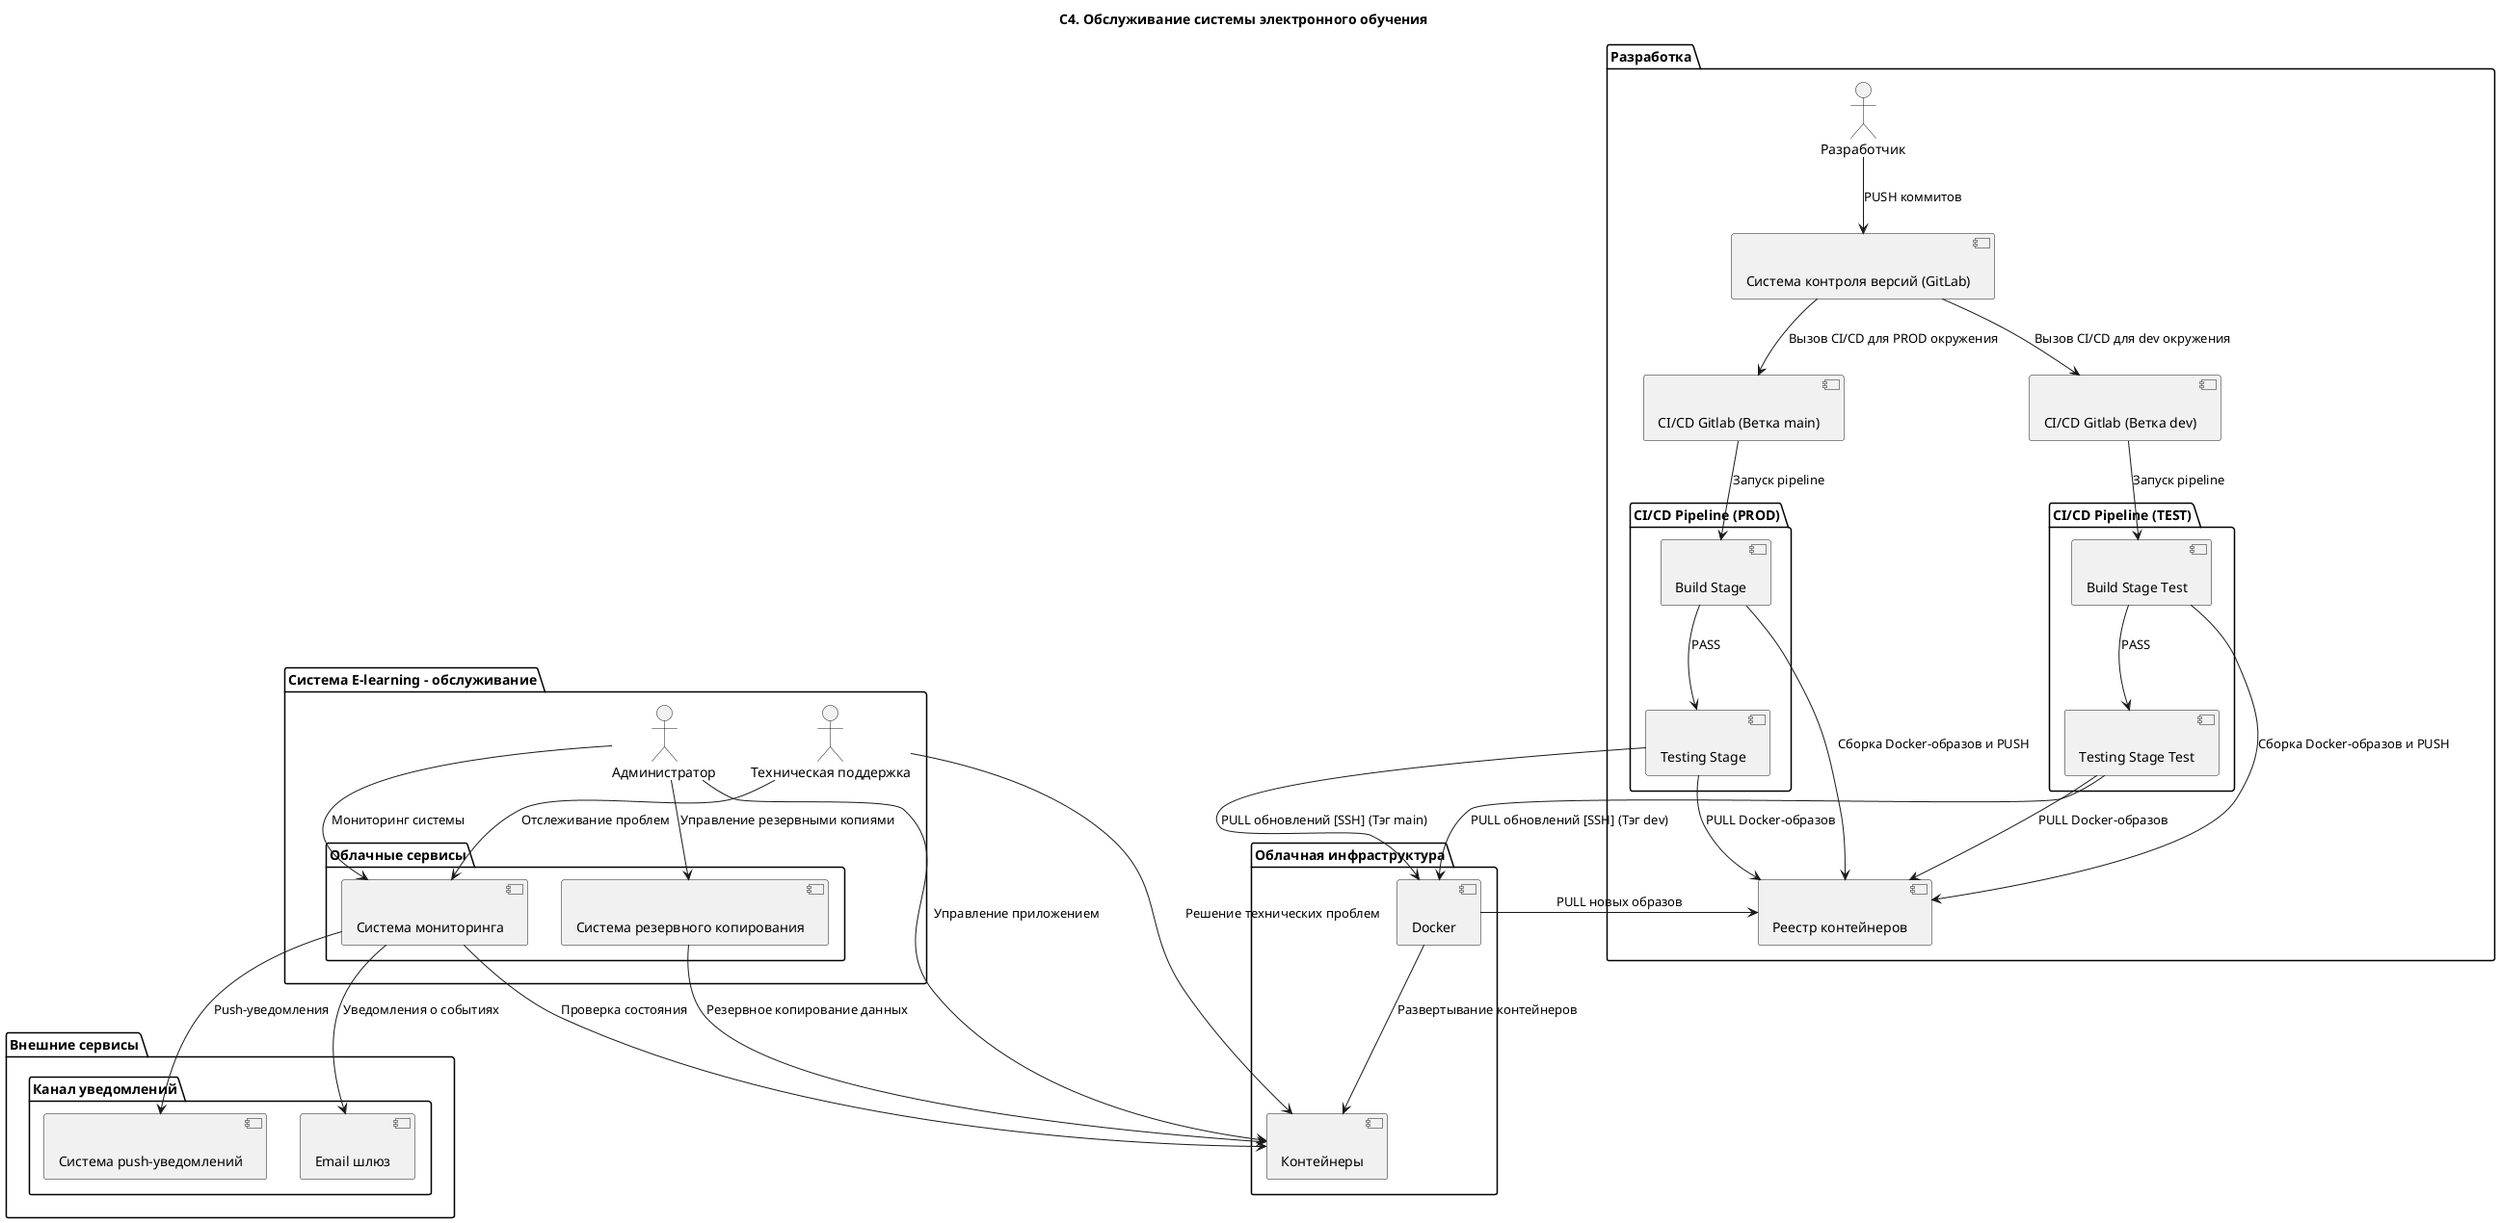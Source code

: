 @startuml

title "C4. Обслуживание системы электронного обучения"

package "Облачная инфраструктура" as cloud_infra {
  [Docker] as docker << (C, #FFAAAA) >>
  [Контейнеры] as containers << (C, #FFAAAA) >>
}

package "Система E-learning - обслуживание" as maintenance {
    actor "Администратор" as admin
    actor "Техническая поддержка" as tech_support
    package "Облачные сервисы" as cloud_services {
      [Система мониторинга] as monitoring_service << (C, #FFAAAA) >>
      [Система резервного копирования] as backup_service << (C, #FFAAAA) >>
    }
}

package "Внешние сервисы" as external_services {
    package "Канал уведомлений" as notifications {
        [Email шлюз] as email_service << (C, #FFAAAA) >>
        [Система push-уведомлений] as push_service << (C, #FFAAAA) >>
    }
}

package "Разработка" as development {
    actor "Разработчик" as developer
    [Система контроля версий (GitLab)] as vcs << (C, #FFAAAA) >>
    [CI/CD Gitlab (Ветка main)] as cicd << (C, #FFAAAA) >>
    [CI/CD Gitlab (Ветка dev)] as cicdtest << (C, #FFAAAA) >>

    package "CI/CD Pipeline (PROD)" as build {
      [Build Stage] as build_stage << (C, #FFAAAA) >>
      [Testing Stage] as testing_stage << (C, #FFAAAA) >>
    }
    package "CI/CD Pipeline (TEST)" as build_test {
      [Build Stage Test] as build_stage_test << (C, #FFAAAA) >>
      [Testing Stage Test] as testing_stage_test << (C, #FFAAAA) >>
    }
    
    [Реестр контейнеров] as container_registry << (C, #FFAAAA) >>
}

admin --> monitoring_service : "Мониторинг системы"
admin --> backup_service : "Управление резервными копиями"
tech_support --> monitoring_service : "Отслеживание проблем"
monitoring_service --> email_service : "Уведомления о событиях"
monitoring_service --> push_service : "Push-уведомления"

developer --> vcs : "PUSH коммитов"
vcs --> cicd : "Вызов CI/CD для PROD окружения"
vcs --> cicdtest : "Вызов CI/CD для dev окружения"

build_stage --> testing_stage : "PASS"
build_stage_test --> testing_stage_test : "PASS"
build_stage --> container_registry : "Сборка Docker-образов и PUSH"
build_stage_test --> container_registry : "Сборка Docker-образов и PUSH"

cicd --> build_stage : "Запуск pipeline"
cicdtest --> build_stage_test : "Запуск pipeline"
testing_stage --> container_registry : "PULL Docker-образов"
testing_stage_test --> container_registry : "PULL Docker-образов"

testing_stage --> docker : "PULL обновлений [SSH] (Тэг main)"
testing_stage_test --> docker : "PULL обновлений [SSH] (Тэг dev)"
docker --> container_registry : "PULL новых образов"
docker --> containers : "Развертывание контейнеров"

backup_service --> containers : "Резервное копирование данных"
monitoring_service --> containers : "Проверка состояния"

tech_support --> containers : "Решение технических проблем"
admin --> containers : "Управление приложением"

@enduml
